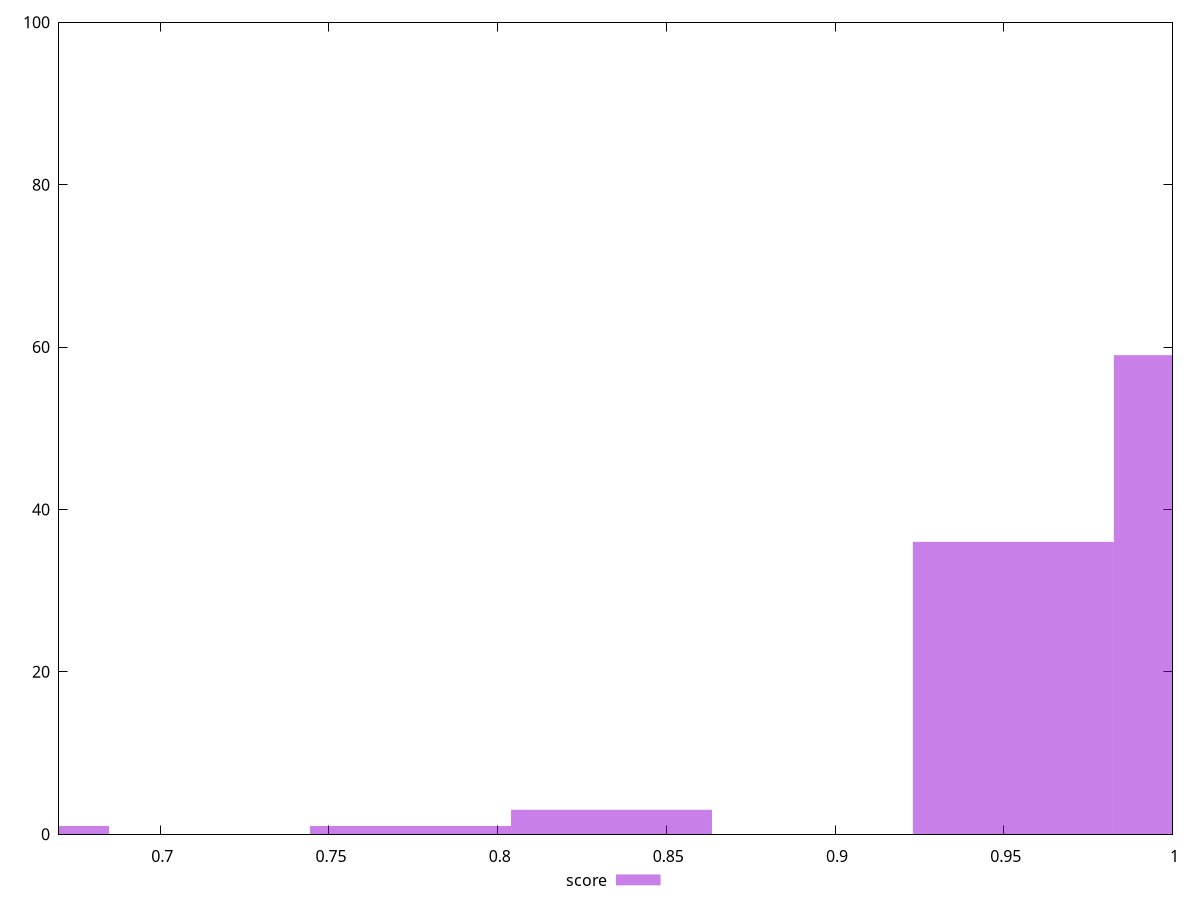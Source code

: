 reset

$score <<EOF
1.012399627581758 59
0.9528467083122427 36
0.8337408697732124 3
0.6550821119646668 1
0.7741879505036973 1
EOF

set key outside below
set boxwidth 0.05955291926951517
set xrange [0.67:1]
set yrange [0:100]
set trange [0:100]
set style fill transparent solid 0.5 noborder
set terminal svg size 640, 490 enhanced background rgb 'white'
set output "report_00013_2021-02-09T12-04-24.940Z/bootup-time/samples/pages+cached+noadtech+nomedia/score/histogram.svg"

plot $score title "score" with boxes

reset
